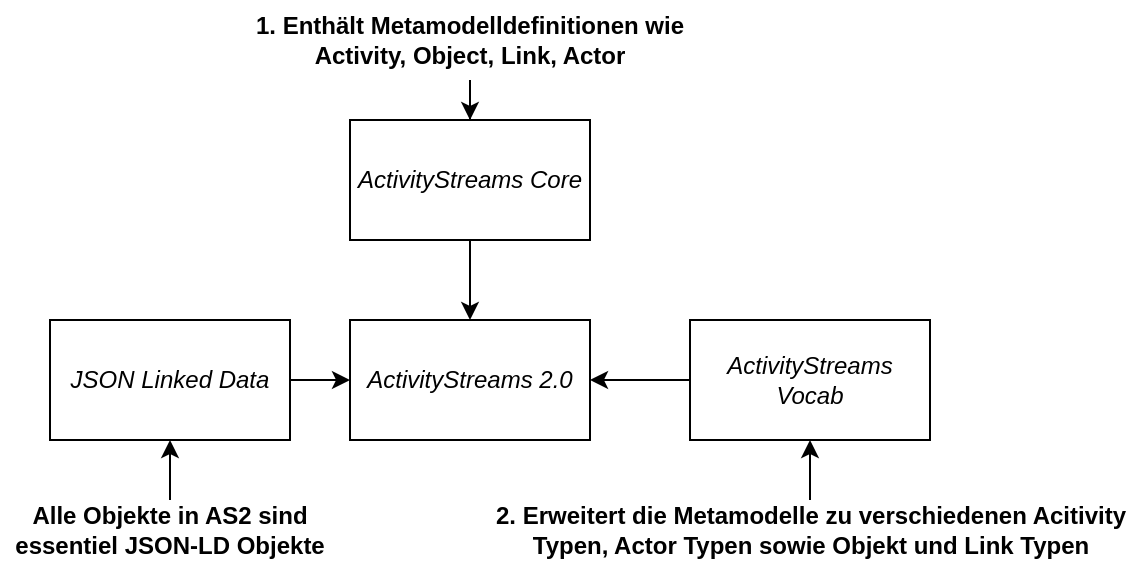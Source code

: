 <mxfile version="10.5.3" type="device"><diagram id="sS1248DtQe_hdhx9a68X" name="Page-1"><mxGraphModel dx="1981" dy="751" grid="1" gridSize="10" guides="1" tooltips="1" connect="1" arrows="1" fold="1" page="1" pageScale="1" pageWidth="827" pageHeight="1169" math="0" shadow="0"><root><mxCell id="0"/><mxCell id="1" parent="0"/><mxCell id="yEs_z-LZ1jJlMwKmGGLp-1" value="&lt;i&gt;ActivityStreams 2.0&lt;/i&gt;" style="rounded=0;whiteSpace=wrap;html=1;" vertex="1" parent="1"><mxGeometry x="150" y="160" width="120" height="60" as="geometry"/></mxCell><mxCell id="yEs_z-LZ1jJlMwKmGGLp-6" style="edgeStyle=orthogonalEdgeStyle;rounded=0;orthogonalLoop=1;jettySize=auto;html=1;entryX=0;entryY=0.5;entryDx=0;entryDy=0;" edge="1" parent="1" source="yEs_z-LZ1jJlMwKmGGLp-2" target="yEs_z-LZ1jJlMwKmGGLp-1"><mxGeometry relative="1" as="geometry"/></mxCell><mxCell id="yEs_z-LZ1jJlMwKmGGLp-2" value="&lt;i&gt;JSON Linked Data&lt;/i&gt;" style="rounded=0;whiteSpace=wrap;html=1;" vertex="1" parent="1"><mxGeometry y="160" width="120" height="60" as="geometry"/></mxCell><mxCell id="yEs_z-LZ1jJlMwKmGGLp-14" style="edgeStyle=orthogonalEdgeStyle;rounded=0;orthogonalLoop=1;jettySize=auto;html=1;entryX=0.5;entryY=0;entryDx=0;entryDy=0;" edge="1" parent="1" source="yEs_z-LZ1jJlMwKmGGLp-3" target="yEs_z-LZ1jJlMwKmGGLp-1"><mxGeometry relative="1" as="geometry"/></mxCell><mxCell id="yEs_z-LZ1jJlMwKmGGLp-3" value="&lt;i&gt;ActivityStreams Core&lt;/i&gt;" style="rounded=0;whiteSpace=wrap;html=1;" vertex="1" parent="1"><mxGeometry x="150" y="60" width="120" height="60" as="geometry"/></mxCell><mxCell id="yEs_z-LZ1jJlMwKmGGLp-12" style="edgeStyle=orthogonalEdgeStyle;rounded=0;orthogonalLoop=1;jettySize=auto;html=1;entryX=1;entryY=0.5;entryDx=0;entryDy=0;" edge="1" parent="1" source="yEs_z-LZ1jJlMwKmGGLp-4" target="yEs_z-LZ1jJlMwKmGGLp-1"><mxGeometry relative="1" as="geometry"/></mxCell><mxCell id="yEs_z-LZ1jJlMwKmGGLp-4" value="&lt;div&gt;&lt;i&gt;ActivityStreams Vocab&lt;/i&gt;&lt;/div&gt;" style="rounded=0;whiteSpace=wrap;html=1;" vertex="1" parent="1"><mxGeometry x="320" y="160" width="120" height="60" as="geometry"/></mxCell><mxCell id="yEs_z-LZ1jJlMwKmGGLp-13" style="edgeStyle=orthogonalEdgeStyle;rounded=0;orthogonalLoop=1;jettySize=auto;html=1;" edge="1" parent="1" source="yEs_z-LZ1jJlMwKmGGLp-7" target="yEs_z-LZ1jJlMwKmGGLp-3"><mxGeometry relative="1" as="geometry"/></mxCell><mxCell id="yEs_z-LZ1jJlMwKmGGLp-7" value="&lt;b&gt;1. Enthält Metamodelldefinitionen wie Activity, Object, Link, Actor&lt;/b&gt;" style="text;html=1;strokeColor=none;fillColor=none;align=center;verticalAlign=middle;whiteSpace=wrap;rounded=0;" vertex="1" parent="1"><mxGeometry x="100" width="220" height="40" as="geometry"/></mxCell><mxCell id="yEs_z-LZ1jJlMwKmGGLp-16" style="edgeStyle=orthogonalEdgeStyle;rounded=0;orthogonalLoop=1;jettySize=auto;html=1;entryX=0.5;entryY=1;entryDx=0;entryDy=0;" edge="1" parent="1" source="yEs_z-LZ1jJlMwKmGGLp-9" target="yEs_z-LZ1jJlMwKmGGLp-4"><mxGeometry relative="1" as="geometry"><mxPoint x="380" y="230" as="targetPoint"/></mxGeometry></mxCell><mxCell id="yEs_z-LZ1jJlMwKmGGLp-9" value="&lt;b&gt;2. Erweitert die Metamodelle zu verschiedenen Acitivity Typen, Actor Typen sowie Objekt und Link Typen&lt;/b&gt;" style="text;html=1;strokeColor=none;fillColor=none;align=center;verticalAlign=middle;whiteSpace=wrap;rounded=0;" vertex="1" parent="1"><mxGeometry x="212.5" y="250" width="335" height="30" as="geometry"/></mxCell><mxCell id="yEs_z-LZ1jJlMwKmGGLp-18" style="edgeStyle=orthogonalEdgeStyle;rounded=0;orthogonalLoop=1;jettySize=auto;html=1;entryX=0.5;entryY=1;entryDx=0;entryDy=0;" edge="1" parent="1" source="yEs_z-LZ1jJlMwKmGGLp-17" target="yEs_z-LZ1jJlMwKmGGLp-2"><mxGeometry relative="1" as="geometry"/></mxCell><mxCell id="yEs_z-LZ1jJlMwKmGGLp-17" value="&lt;b&gt;Alle Objekte in AS2 sind essentiel JSON-LD Objekte&lt;/b&gt;" style="text;html=1;strokeColor=none;fillColor=none;align=center;verticalAlign=middle;whiteSpace=wrap;rounded=0;" vertex="1" parent="1"><mxGeometry x="-25" y="250" width="170" height="30" as="geometry"/></mxCell></root></mxGraphModel></diagram></mxfile>